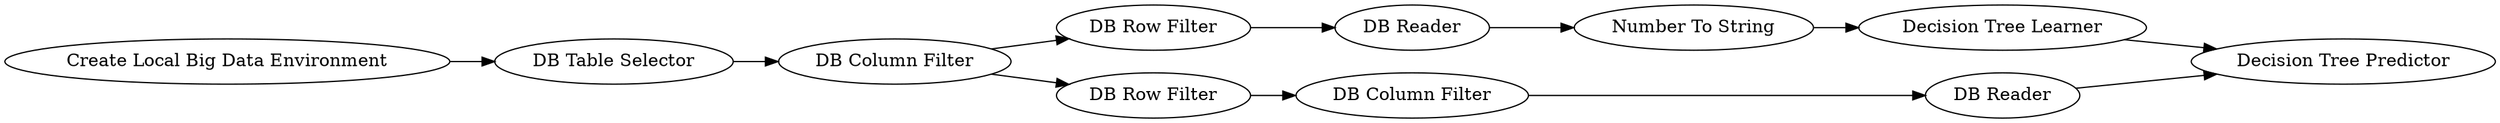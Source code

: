 digraph {
	184 [label="DB Table Selector"]
	185 [label="DB Column Filter"]
	186 [label="DB Row Filter"]
	187 [label="DB Row Filter"]
	188 [label="DB Column Filter"]
	190 [label="Number To String"]
	193 [label="Decision Tree Predictor"]
	194 [label="DB Reader"]
	195 [label="Decision Tree Learner"]
	196 [label="DB Reader"]
	206 [label="Create Local Big Data Environment"]
	184 -> 185
	185 -> 187
	185 -> 186
	186 -> 194
	187 -> 188
	188 -> 196
	190 -> 195
	194 -> 190
	195 -> 193
	196 -> 193
	206 -> 184
	rankdir=LR
}
